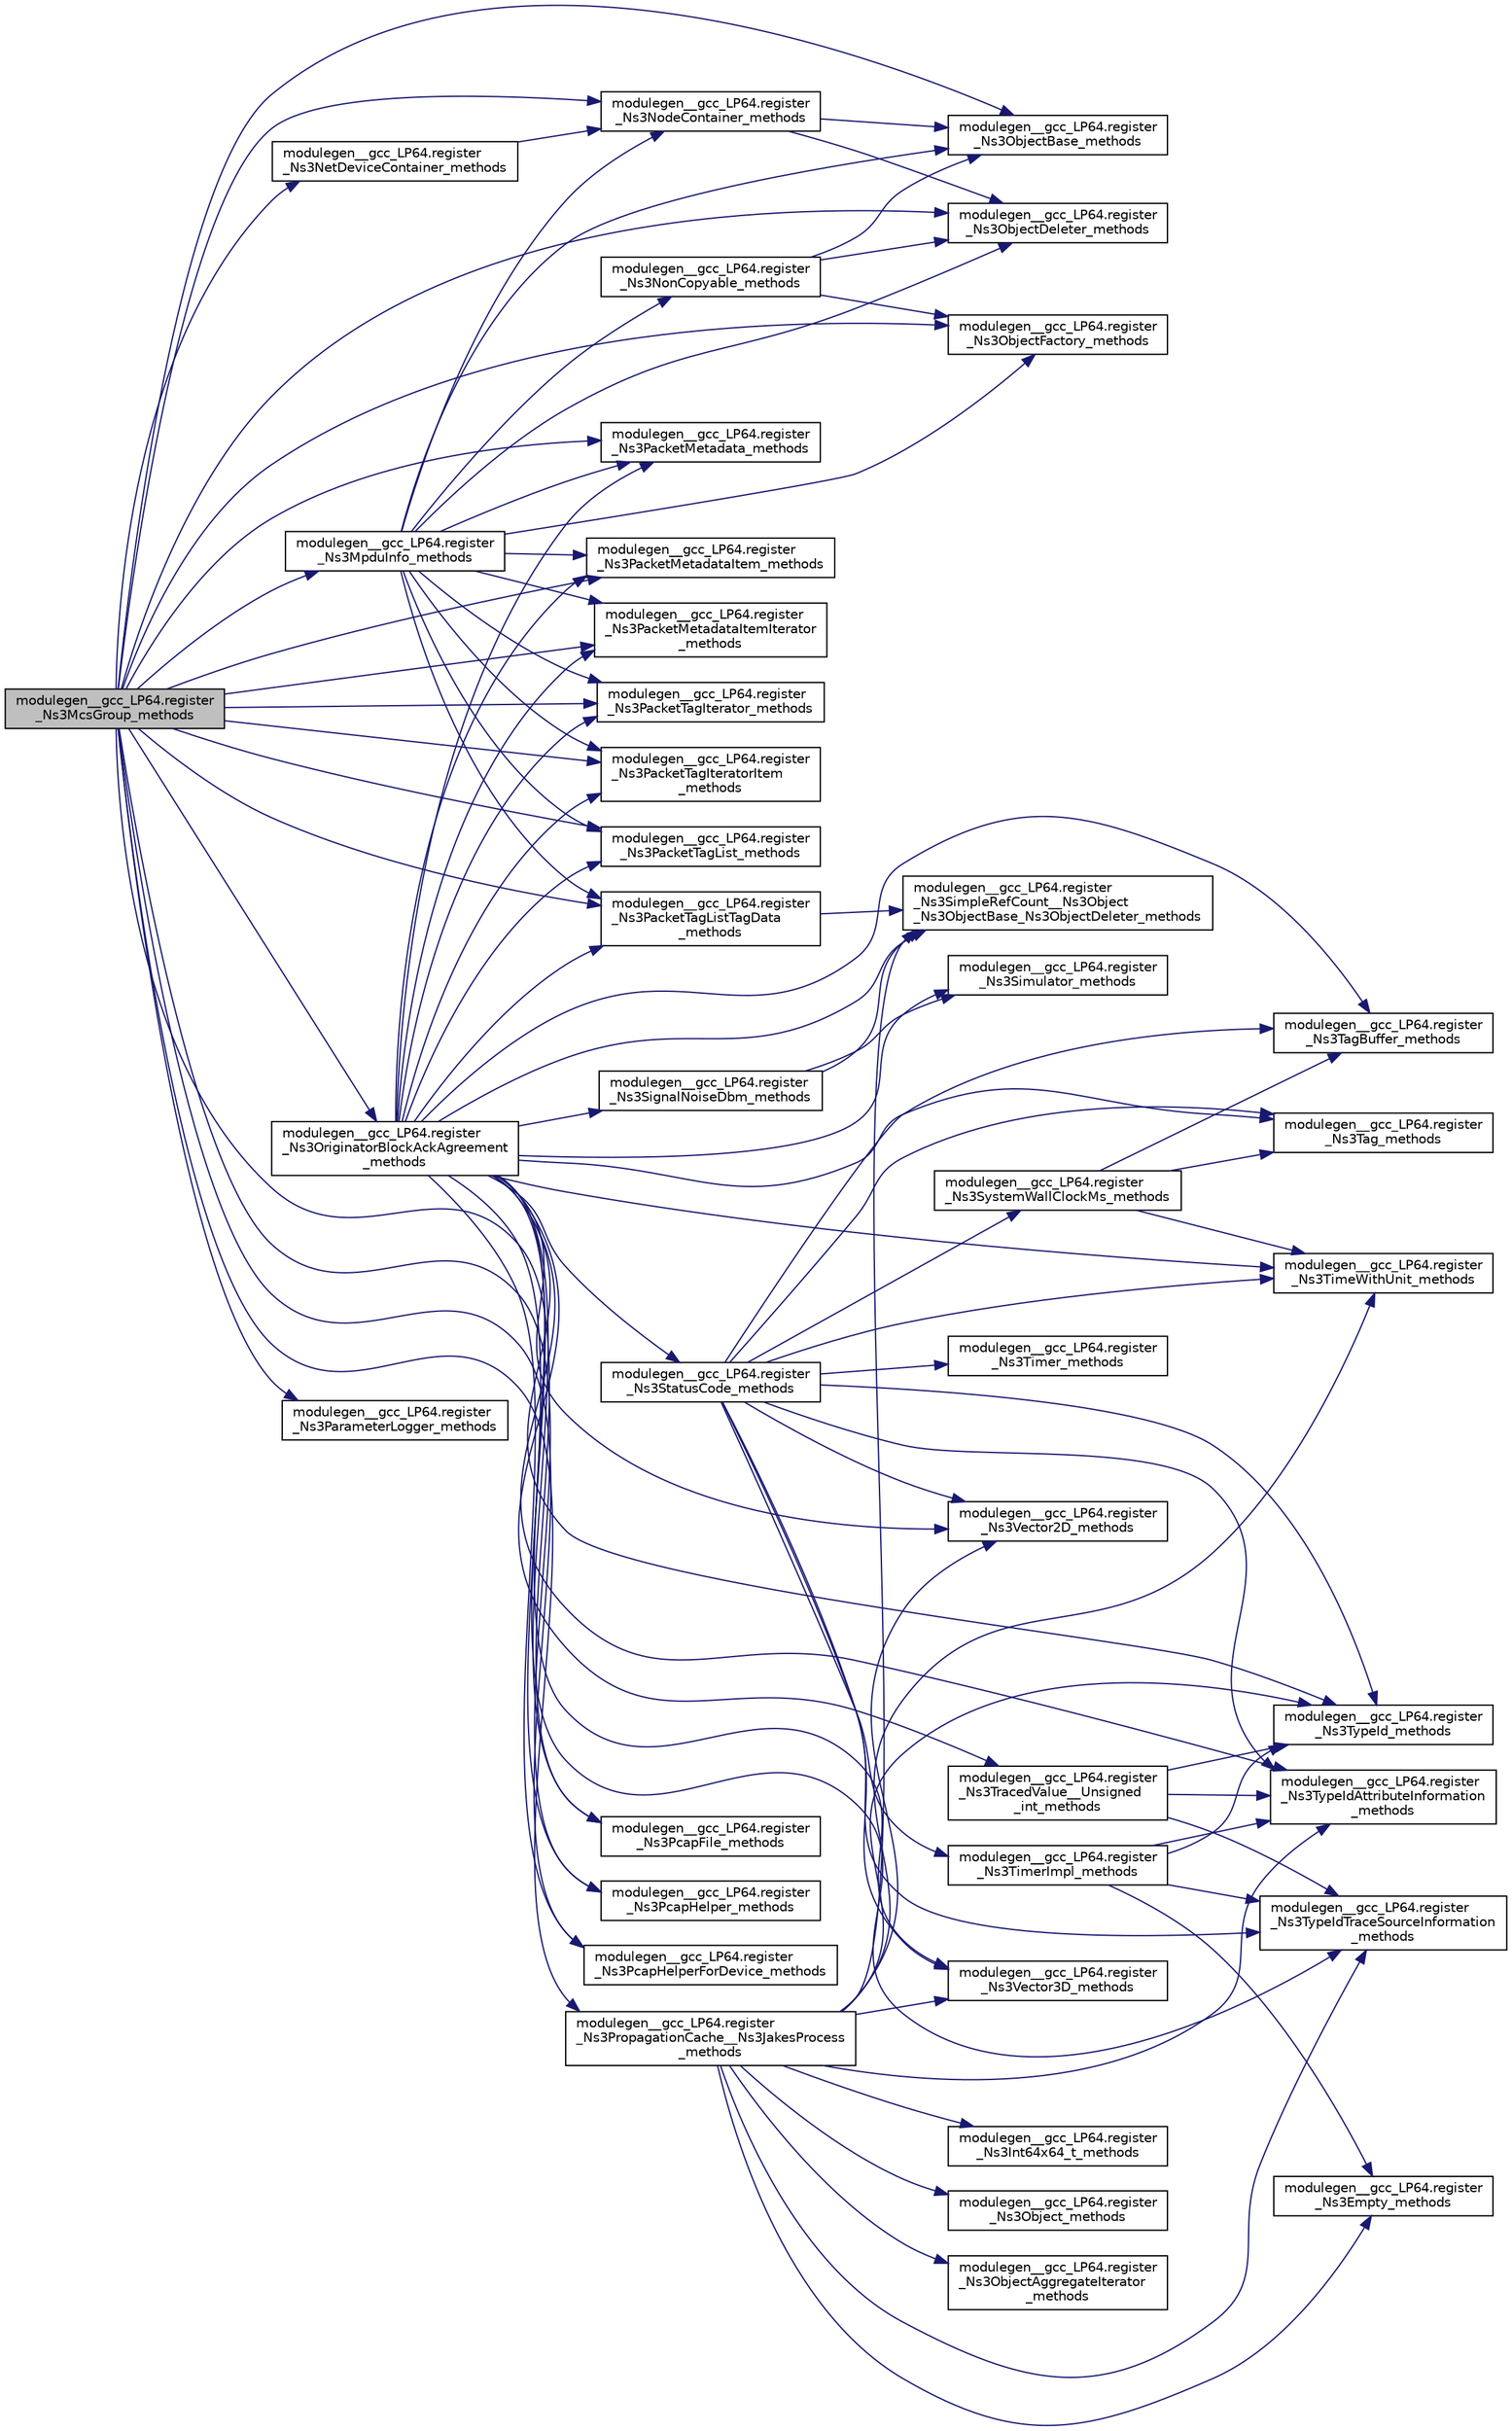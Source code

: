 digraph "modulegen__gcc_LP64.register_Ns3McsGroup_methods"
{
  edge [fontname="Helvetica",fontsize="10",labelfontname="Helvetica",labelfontsize="10"];
  node [fontname="Helvetica",fontsize="10",shape=record];
  rankdir="LR";
  Node1 [label="modulegen__gcc_LP64.register\l_Ns3McsGroup_methods",height=0.2,width=0.4,color="black", fillcolor="grey75", style="filled", fontcolor="black"];
  Node1 -> Node2 [color="midnightblue",fontsize="10",style="solid"];
  Node2 [label="modulegen__gcc_LP64.register\l_Ns3MpduInfo_methods",height=0.2,width=0.4,color="black", fillcolor="white", style="filled",URL="$db/dbb/namespacemodulegen____gcc__LP64.html#a2c05e6e96cb63b0ab6f5b9d27f7ec24c"];
  Node2 -> Node3 [color="midnightblue",fontsize="10",style="solid"];
  Node3 [label="modulegen__gcc_LP64.register\l_Ns3NodeContainer_methods",height=0.2,width=0.4,color="black", fillcolor="white", style="filled",URL="$db/dbb/namespacemodulegen____gcc__LP64.html#afc1115291cc5820268d802870956928d"];
  Node3 -> Node4 [color="midnightblue",fontsize="10",style="solid"];
  Node4 [label="modulegen__gcc_LP64.register\l_Ns3ObjectBase_methods",height=0.2,width=0.4,color="black", fillcolor="white", style="filled",URL="$db/dbb/namespacemodulegen____gcc__LP64.html#a811b76d9911bfa2ed025b14b9a8aeb50"];
  Node3 -> Node5 [color="midnightblue",fontsize="10",style="solid"];
  Node5 [label="modulegen__gcc_LP64.register\l_Ns3ObjectDeleter_methods",height=0.2,width=0.4,color="black", fillcolor="white", style="filled",URL="$db/dbb/namespacemodulegen____gcc__LP64.html#ae02c1fc1dc3e8ca9071dee347b82eae5"];
  Node2 -> Node6 [color="midnightblue",fontsize="10",style="solid"];
  Node6 [label="modulegen__gcc_LP64.register\l_Ns3NonCopyable_methods",height=0.2,width=0.4,color="black", fillcolor="white", style="filled",URL="$db/dbb/namespacemodulegen____gcc__LP64.html#a3825d6aaf323909d12a018671a9b96bb"];
  Node6 -> Node4 [color="midnightblue",fontsize="10",style="solid"];
  Node6 -> Node5 [color="midnightblue",fontsize="10",style="solid"];
  Node6 -> Node7 [color="midnightblue",fontsize="10",style="solid"];
  Node7 [label="modulegen__gcc_LP64.register\l_Ns3ObjectFactory_methods",height=0.2,width=0.4,color="black", fillcolor="white", style="filled",URL="$db/dbb/namespacemodulegen____gcc__LP64.html#a786202f6865813272a2645524e567a31"];
  Node2 -> Node4 [color="midnightblue",fontsize="10",style="solid"];
  Node2 -> Node5 [color="midnightblue",fontsize="10",style="solid"];
  Node2 -> Node7 [color="midnightblue",fontsize="10",style="solid"];
  Node2 -> Node8 [color="midnightblue",fontsize="10",style="solid"];
  Node8 [label="modulegen__gcc_LP64.register\l_Ns3PacketMetadata_methods",height=0.2,width=0.4,color="black", fillcolor="white", style="filled",URL="$db/dbb/namespacemodulegen____gcc__LP64.html#a1389373aaae60b11eca14fb1daaa350f"];
  Node2 -> Node9 [color="midnightblue",fontsize="10",style="solid"];
  Node9 [label="modulegen__gcc_LP64.register\l_Ns3PacketMetadataItem_methods",height=0.2,width=0.4,color="black", fillcolor="white", style="filled",URL="$db/dbb/namespacemodulegen____gcc__LP64.html#a2ac7c9819f0a71366e0cb996f16c2232"];
  Node2 -> Node10 [color="midnightblue",fontsize="10",style="solid"];
  Node10 [label="modulegen__gcc_LP64.register\l_Ns3PacketMetadataItemIterator\l_methods",height=0.2,width=0.4,color="black", fillcolor="white", style="filled",URL="$db/dbb/namespacemodulegen____gcc__LP64.html#ad75a5ba1c89bf75f399491ebc4bc2299"];
  Node2 -> Node11 [color="midnightblue",fontsize="10",style="solid"];
  Node11 [label="modulegen__gcc_LP64.register\l_Ns3PacketTagIterator_methods",height=0.2,width=0.4,color="black", fillcolor="white", style="filled",URL="$db/dbb/namespacemodulegen____gcc__LP64.html#a1d07a5663a331363a6765890f7c3f7ad"];
  Node2 -> Node12 [color="midnightblue",fontsize="10",style="solid"];
  Node12 [label="modulegen__gcc_LP64.register\l_Ns3PacketTagIteratorItem\l_methods",height=0.2,width=0.4,color="black", fillcolor="white", style="filled",URL="$db/dbb/namespacemodulegen____gcc__LP64.html#af0346c019adfcbf415a97ec6cff465e1"];
  Node2 -> Node13 [color="midnightblue",fontsize="10",style="solid"];
  Node13 [label="modulegen__gcc_LP64.register\l_Ns3PacketTagList_methods",height=0.2,width=0.4,color="black", fillcolor="white", style="filled",URL="$db/dbb/namespacemodulegen____gcc__LP64.html#a96f93e9ac4cca72d9c82bad3ed221800"];
  Node2 -> Node14 [color="midnightblue",fontsize="10",style="solid"];
  Node14 [label="modulegen__gcc_LP64.register\l_Ns3PacketTagListTagData\l_methods",height=0.2,width=0.4,color="black", fillcolor="white", style="filled",URL="$db/dbb/namespacemodulegen____gcc__LP64.html#a5297a25e4d02fb34208dfd16709b500f"];
  Node14 -> Node15 [color="midnightblue",fontsize="10",style="solid"];
  Node15 [label="modulegen__gcc_LP64.register\l_Ns3SimpleRefCount__Ns3Object\l_Ns3ObjectBase_Ns3ObjectDeleter_methods",height=0.2,width=0.4,color="black", fillcolor="white", style="filled",URL="$db/dbb/namespacemodulegen____gcc__LP64.html#a3df0bc75eda374a47e4888b021d60870"];
  Node1 -> Node16 [color="midnightblue",fontsize="10",style="solid"];
  Node16 [label="modulegen__gcc_LP64.register\l_Ns3NetDeviceContainer_methods",height=0.2,width=0.4,color="black", fillcolor="white", style="filled",URL="$db/dbb/namespacemodulegen____gcc__LP64.html#a43937d11569618c76bf10e334e87f976"];
  Node16 -> Node3 [color="midnightblue",fontsize="10",style="solid"];
  Node1 -> Node3 [color="midnightblue",fontsize="10",style="solid"];
  Node1 -> Node4 [color="midnightblue",fontsize="10",style="solid"];
  Node1 -> Node5 [color="midnightblue",fontsize="10",style="solid"];
  Node1 -> Node7 [color="midnightblue",fontsize="10",style="solid"];
  Node1 -> Node17 [color="midnightblue",fontsize="10",style="solid"];
  Node17 [label="modulegen__gcc_LP64.register\l_Ns3OriginatorBlockAckAgreement\l_methods",height=0.2,width=0.4,color="black", fillcolor="white", style="filled",URL="$db/dbb/namespacemodulegen____gcc__LP64.html#a8c496dec9d49337fded7705cd6deb202"];
  Node17 -> Node8 [color="midnightblue",fontsize="10",style="solid"];
  Node17 -> Node9 [color="midnightblue",fontsize="10",style="solid"];
  Node17 -> Node10 [color="midnightblue",fontsize="10",style="solid"];
  Node17 -> Node11 [color="midnightblue",fontsize="10",style="solid"];
  Node17 -> Node12 [color="midnightblue",fontsize="10",style="solid"];
  Node17 -> Node13 [color="midnightblue",fontsize="10",style="solid"];
  Node17 -> Node14 [color="midnightblue",fontsize="10",style="solid"];
  Node17 -> Node18 [color="midnightblue",fontsize="10",style="solid"];
  Node18 [label="modulegen__gcc_LP64.register\l_Ns3PcapFile_methods",height=0.2,width=0.4,color="black", fillcolor="white", style="filled",URL="$db/dbb/namespacemodulegen____gcc__LP64.html#ab491f7fd4edd40dff0ee1ef02dba0c2b"];
  Node17 -> Node19 [color="midnightblue",fontsize="10",style="solid"];
  Node19 [label="modulegen__gcc_LP64.register\l_Ns3PcapHelper_methods",height=0.2,width=0.4,color="black", fillcolor="white", style="filled",URL="$db/dbb/namespacemodulegen____gcc__LP64.html#ad286cc7a6737b5e87b0793a24871902b"];
  Node17 -> Node20 [color="midnightblue",fontsize="10",style="solid"];
  Node20 [label="modulegen__gcc_LP64.register\l_Ns3PcapHelperForDevice_methods",height=0.2,width=0.4,color="black", fillcolor="white", style="filled",URL="$db/dbb/namespacemodulegen____gcc__LP64.html#ac953f061a33acecaa39b9f1ba873ba21"];
  Node17 -> Node21 [color="midnightblue",fontsize="10",style="solid"];
  Node21 [label="modulegen__gcc_LP64.register\l_Ns3SignalNoiseDbm_methods",height=0.2,width=0.4,color="black", fillcolor="white", style="filled",URL="$db/dbb/namespacemodulegen____gcc__LP64.html#a3171065a6ee4be8f4a14725c9bda6f7a"];
  Node21 -> Node15 [color="midnightblue",fontsize="10",style="solid"];
  Node21 -> Node22 [color="midnightblue",fontsize="10",style="solid"];
  Node22 [label="modulegen__gcc_LP64.register\l_Ns3Simulator_methods",height=0.2,width=0.4,color="black", fillcolor="white", style="filled",URL="$db/dbb/namespacemodulegen____gcc__LP64.html#ac43918825b198877acafaae4cbc1c9e0"];
  Node17 -> Node15 [color="midnightblue",fontsize="10",style="solid"];
  Node17 -> Node22 [color="midnightblue",fontsize="10",style="solid"];
  Node17 -> Node23 [color="midnightblue",fontsize="10",style="solid"];
  Node23 [label="modulegen__gcc_LP64.register\l_Ns3StatusCode_methods",height=0.2,width=0.4,color="black", fillcolor="white", style="filled",URL="$db/dbb/namespacemodulegen____gcc__LP64.html#a9734ec8f64f3ef1f57f7b67fa261c539"];
  Node23 -> Node24 [color="midnightblue",fontsize="10",style="solid"];
  Node24 [label="modulegen__gcc_LP64.register\l_Ns3SystemWallClockMs_methods",height=0.2,width=0.4,color="black", fillcolor="white", style="filled",URL="$db/dbb/namespacemodulegen____gcc__LP64.html#a6fb1faf24474bbd05dc49638ed781ed3"];
  Node24 -> Node25 [color="midnightblue",fontsize="10",style="solid"];
  Node25 [label="modulegen__gcc_LP64.register\l_Ns3Tag_methods",height=0.2,width=0.4,color="black", fillcolor="white", style="filled",URL="$db/dbb/namespacemodulegen____gcc__LP64.html#a8667a8c9dd38f2a77c66b6851250f1cb"];
  Node24 -> Node26 [color="midnightblue",fontsize="10",style="solid"];
  Node26 [label="modulegen__gcc_LP64.register\l_Ns3TagBuffer_methods",height=0.2,width=0.4,color="black", fillcolor="white", style="filled",URL="$db/dbb/namespacemodulegen____gcc__LP64.html#a77191b364d09e6ccbe9b803bee493b0a"];
  Node24 -> Node27 [color="midnightblue",fontsize="10",style="solid"];
  Node27 [label="modulegen__gcc_LP64.register\l_Ns3TimeWithUnit_methods",height=0.2,width=0.4,color="black", fillcolor="white", style="filled",URL="$db/dbb/namespacemodulegen____gcc__LP64.html#a054aa04457970b1c07a67d49cafee187"];
  Node23 -> Node25 [color="midnightblue",fontsize="10",style="solid"];
  Node23 -> Node26 [color="midnightblue",fontsize="10",style="solid"];
  Node23 -> Node27 [color="midnightblue",fontsize="10",style="solid"];
  Node23 -> Node28 [color="midnightblue",fontsize="10",style="solid"];
  Node28 [label="modulegen__gcc_LP64.register\l_Ns3Timer_methods",height=0.2,width=0.4,color="black", fillcolor="white", style="filled",URL="$db/dbb/namespacemodulegen____gcc__LP64.html#abaaa5d79bd79fea81e9f20a9367be87f"];
  Node23 -> Node29 [color="midnightblue",fontsize="10",style="solid"];
  Node29 [label="modulegen__gcc_LP64.register\l_Ns3TimerImpl_methods",height=0.2,width=0.4,color="black", fillcolor="white", style="filled",URL="$db/dbb/namespacemodulegen____gcc__LP64.html#a74c48210cfd83167b1a36fb5d55d1814"];
  Node29 -> Node30 [color="midnightblue",fontsize="10",style="solid"];
  Node30 [label="modulegen__gcc_LP64.register\l_Ns3TypeId_methods",height=0.2,width=0.4,color="black", fillcolor="white", style="filled",URL="$db/dbb/namespacemodulegen____gcc__LP64.html#adea84ddbc489895d2347d15ea1328bc0"];
  Node29 -> Node31 [color="midnightblue",fontsize="10",style="solid"];
  Node31 [label="modulegen__gcc_LP64.register\l_Ns3TypeIdAttributeInformation\l_methods",height=0.2,width=0.4,color="black", fillcolor="white", style="filled",URL="$db/dbb/namespacemodulegen____gcc__LP64.html#aae2764584a69687644f37b42586364df"];
  Node29 -> Node32 [color="midnightblue",fontsize="10",style="solid"];
  Node32 [label="modulegen__gcc_LP64.register\l_Ns3TypeIdTraceSourceInformation\l_methods",height=0.2,width=0.4,color="black", fillcolor="white", style="filled",URL="$db/dbb/namespacemodulegen____gcc__LP64.html#af7ee3e03193815233627c2c4b4b2ebf6"];
  Node29 -> Node33 [color="midnightblue",fontsize="10",style="solid"];
  Node33 [label="modulegen__gcc_LP64.register\l_Ns3Empty_methods",height=0.2,width=0.4,color="black", fillcolor="white", style="filled",URL="$db/dbb/namespacemodulegen____gcc__LP64.html#af245edb84966d4b4c48221a31647be89"];
  Node23 -> Node30 [color="midnightblue",fontsize="10",style="solid"];
  Node23 -> Node31 [color="midnightblue",fontsize="10",style="solid"];
  Node23 -> Node32 [color="midnightblue",fontsize="10",style="solid"];
  Node23 -> Node34 [color="midnightblue",fontsize="10",style="solid"];
  Node34 [label="modulegen__gcc_LP64.register\l_Ns3Vector2D_methods",height=0.2,width=0.4,color="black", fillcolor="white", style="filled",URL="$db/dbb/namespacemodulegen____gcc__LP64.html#a43e4efa2c861a28011cbcdb73fa85adf"];
  Node23 -> Node35 [color="midnightblue",fontsize="10",style="solid"];
  Node35 [label="modulegen__gcc_LP64.register\l_Ns3Vector3D_methods",height=0.2,width=0.4,color="black", fillcolor="white", style="filled",URL="$db/dbb/namespacemodulegen____gcc__LP64.html#a6ae897888f815fcc1cc0b58a353e5283"];
  Node17 -> Node25 [color="midnightblue",fontsize="10",style="solid"];
  Node17 -> Node26 [color="midnightblue",fontsize="10",style="solid"];
  Node17 -> Node27 [color="midnightblue",fontsize="10",style="solid"];
  Node17 -> Node36 [color="midnightblue",fontsize="10",style="solid"];
  Node36 [label="modulegen__gcc_LP64.register\l_Ns3TracedValue__Unsigned\l_int_methods",height=0.2,width=0.4,color="black", fillcolor="white", style="filled",URL="$db/dbb/namespacemodulegen____gcc__LP64.html#af843944fc0315c1a343b30351d5dd3a5"];
  Node36 -> Node30 [color="midnightblue",fontsize="10",style="solid"];
  Node36 -> Node31 [color="midnightblue",fontsize="10",style="solid"];
  Node36 -> Node32 [color="midnightblue",fontsize="10",style="solid"];
  Node17 -> Node30 [color="midnightblue",fontsize="10",style="solid"];
  Node17 -> Node31 [color="midnightblue",fontsize="10",style="solid"];
  Node17 -> Node32 [color="midnightblue",fontsize="10",style="solid"];
  Node17 -> Node34 [color="midnightblue",fontsize="10",style="solid"];
  Node17 -> Node35 [color="midnightblue",fontsize="10",style="solid"];
  Node1 -> Node8 [color="midnightblue",fontsize="10",style="solid"];
  Node1 -> Node9 [color="midnightblue",fontsize="10",style="solid"];
  Node1 -> Node10 [color="midnightblue",fontsize="10",style="solid"];
  Node1 -> Node11 [color="midnightblue",fontsize="10",style="solid"];
  Node1 -> Node12 [color="midnightblue",fontsize="10",style="solid"];
  Node1 -> Node13 [color="midnightblue",fontsize="10",style="solid"];
  Node1 -> Node14 [color="midnightblue",fontsize="10",style="solid"];
  Node1 -> Node37 [color="midnightblue",fontsize="10",style="solid"];
  Node37 [label="modulegen__gcc_LP64.register\l_Ns3ParameterLogger_methods",height=0.2,width=0.4,color="black", fillcolor="white", style="filled",URL="$db/dbb/namespacemodulegen____gcc__LP64.html#a9c97a32cb07711332a262d82c8dad27a"];
  Node1 -> Node18 [color="midnightblue",fontsize="10",style="solid"];
  Node1 -> Node19 [color="midnightblue",fontsize="10",style="solid"];
  Node1 -> Node20 [color="midnightblue",fontsize="10",style="solid"];
  Node1 -> Node38 [color="midnightblue",fontsize="10",style="solid"];
  Node38 [label="modulegen__gcc_LP64.register\l_Ns3PropagationCache__Ns3JakesProcess\l_methods",height=0.2,width=0.4,color="black", fillcolor="white", style="filled",URL="$db/dbb/namespacemodulegen____gcc__LP64.html#acd7676fe85461202841173c3819382c6"];
  Node38 -> Node15 [color="midnightblue",fontsize="10",style="solid"];
  Node38 -> Node27 [color="midnightblue",fontsize="10",style="solid"];
  Node38 -> Node30 [color="midnightblue",fontsize="10",style="solid"];
  Node38 -> Node31 [color="midnightblue",fontsize="10",style="solid"];
  Node38 -> Node32 [color="midnightblue",fontsize="10",style="solid"];
  Node38 -> Node34 [color="midnightblue",fontsize="10",style="solid"];
  Node38 -> Node35 [color="midnightblue",fontsize="10",style="solid"];
  Node38 -> Node33 [color="midnightblue",fontsize="10",style="solid"];
  Node38 -> Node39 [color="midnightblue",fontsize="10",style="solid"];
  Node39 [label="modulegen__gcc_LP64.register\l_Ns3Int64x64_t_methods",height=0.2,width=0.4,color="black", fillcolor="white", style="filled",URL="$db/dbb/namespacemodulegen____gcc__LP64.html#a1239c8a15c3a5d5ac5184bd53add8029"];
  Node38 -> Node40 [color="midnightblue",fontsize="10",style="solid"];
  Node40 [label="modulegen__gcc_LP64.register\l_Ns3Object_methods",height=0.2,width=0.4,color="black", fillcolor="white", style="filled",URL="$db/dbb/namespacemodulegen____gcc__LP64.html#a37449428b6bb64d5e534ebe801291a86"];
  Node38 -> Node41 [color="midnightblue",fontsize="10",style="solid"];
  Node41 [label="modulegen__gcc_LP64.register\l_Ns3ObjectAggregateIterator\l_methods",height=0.2,width=0.4,color="black", fillcolor="white", style="filled",URL="$db/dbb/namespacemodulegen____gcc__LP64.html#ab66e5c7d4bfc0a0524b69d37ef0bbb53"];
}
